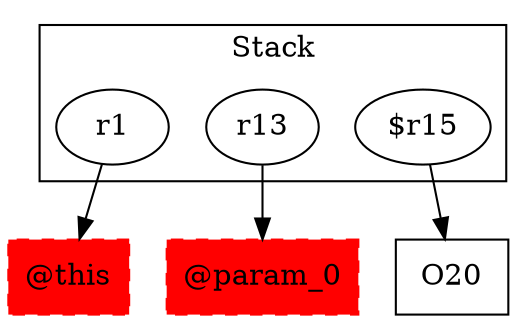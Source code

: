 digraph sample {
  rankDir="LR";
  subgraph cluster_0 {
    label="Stack"
    "r1"; "r13"; "$r15"; 
  }
  "r1" -> { "@this"[shape=box]};
  "r13" -> { "@param_0"[shape=box]};
  "$r15" -> { O20[shape=box]};
  "@this"[shape=box, style="filled,dashed"];
  "@param_0"[shape=box, style="filled,dashed"];
  "@this"[color="red"];
  "@param_0"[color="red"];
}

